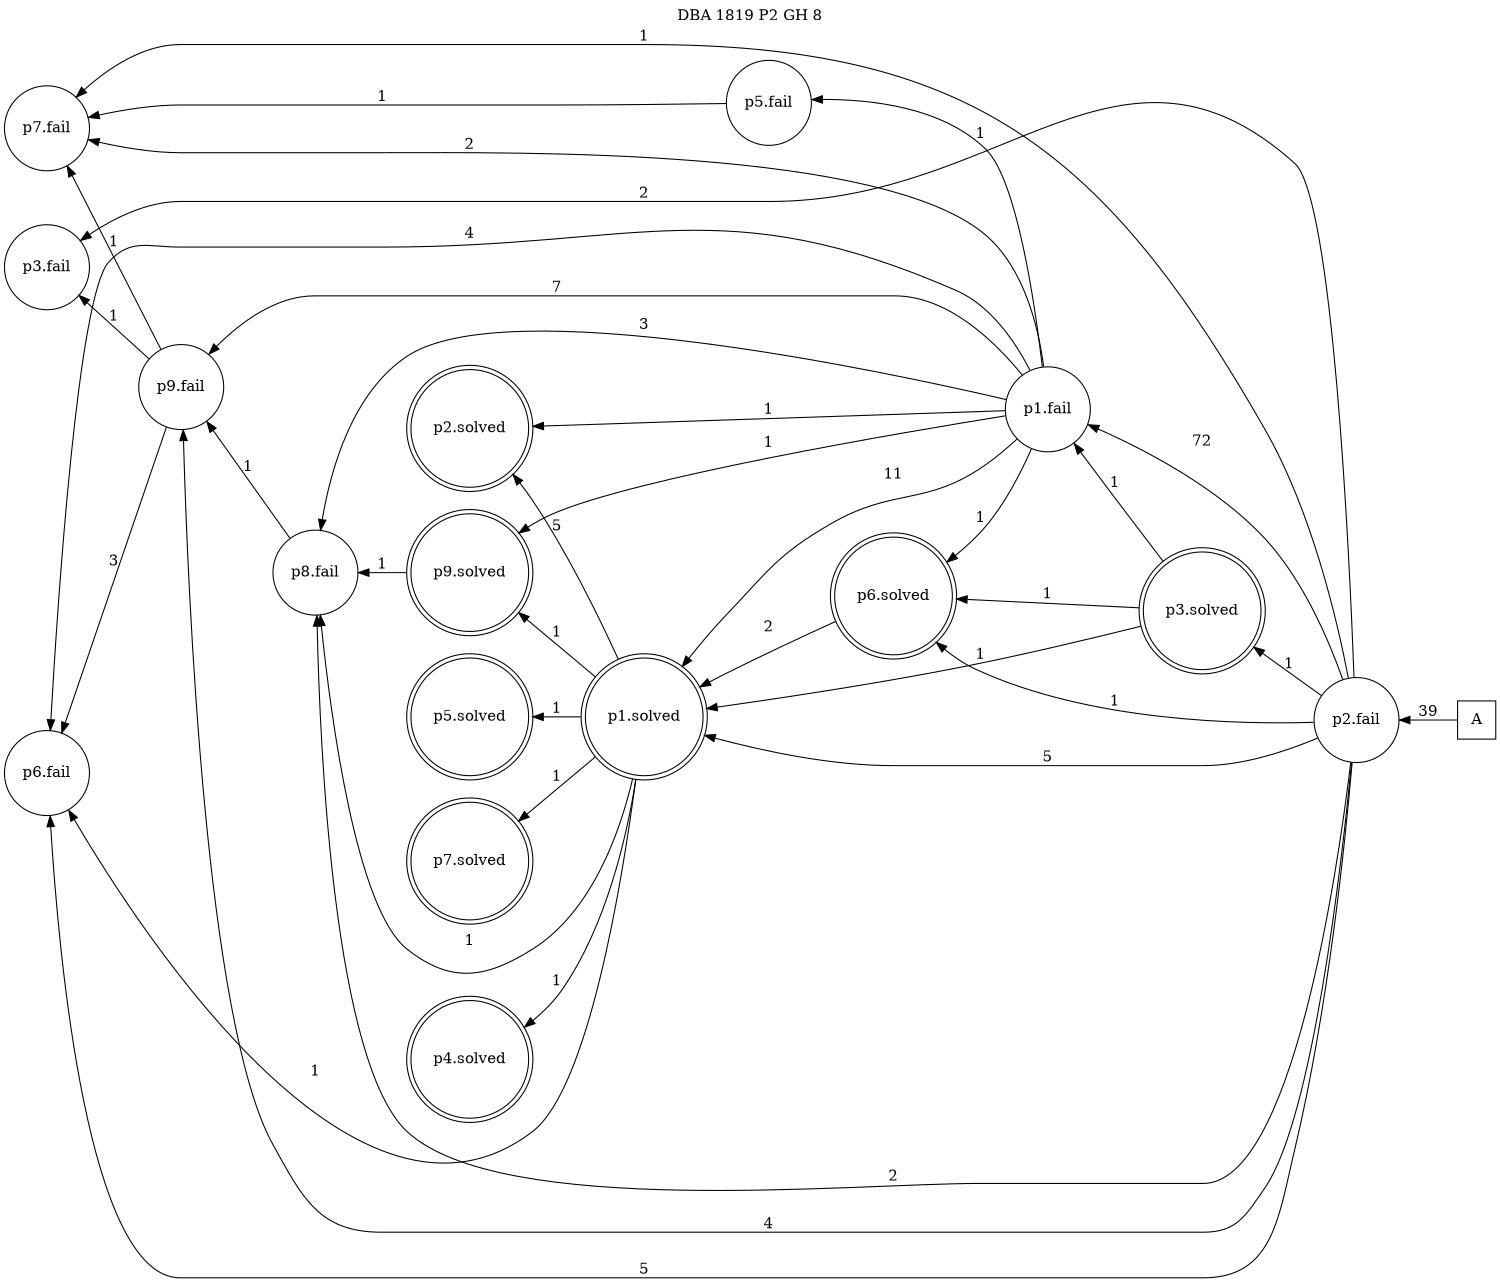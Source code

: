 digraph DBA_1819_P2_GH_8_LOW {
labelloc="tl"
label= " DBA 1819 P2 GH 8 "
rankdir="RL";
graph [ size=" 10 , 10 !"]

"A" [shape="square" label="A"]
"p2.fail" [shape="circle" label="p2.fail"]
"p1.fail" [shape="circle" label="p1.fail"]
"p9.fail" [shape="circle" label="p9.fail"]
"p3.fail" [shape="circle" label="p3.fail"]
"p7.fail" [shape="circle" label="p7.fail"]
"p6.fail" [shape="circle" label="p6.fail"]
"p6.solved" [shape="doublecircle" label="p6.solved"]
"p1.solved" [shape="doublecircle" label="p1.solved"]
"p2.solved" [shape="doublecircle" label="p2.solved"]
"p3.solved" [shape="doublecircle" label="p3.solved"]
"p7.solved" [shape="doublecircle" label="p7.solved"]
"p8.fail" [shape="circle" label="p8.fail"]
"p4.solved" [shape="doublecircle" label="p4.solved"]
"p9.solved" [shape="doublecircle" label="p9.solved"]
"p5.fail" [shape="circle" label="p5.fail"]
"p5.solved" [shape="doublecircle" label="p5.solved"]
"A" -> "p2.fail" [ label=39]
"p2.fail" -> "p1.fail" [ label=72]
"p2.fail" -> "p9.fail" [ label=4]
"p2.fail" -> "p3.fail" [ label=2]
"p2.fail" -> "p7.fail" [ label=1]
"p2.fail" -> "p6.fail" [ label=5]
"p2.fail" -> "p6.solved" [ label=1]
"p2.fail" -> "p1.solved" [ label=5]
"p2.fail" -> "p3.solved" [ label=1]
"p2.fail" -> "p8.fail" [ label=2]
"p1.fail" -> "p9.fail" [ label=7]
"p1.fail" -> "p7.fail" [ label=2]
"p1.fail" -> "p6.fail" [ label=4]
"p1.fail" -> "p6.solved" [ label=1]
"p1.fail" -> "p1.solved" [ label=11]
"p1.fail" -> "p2.solved" [ label=1]
"p1.fail" -> "p8.fail" [ label=3]
"p1.fail" -> "p9.solved" [ label=1]
"p1.fail" -> "p5.fail" [ label=1]
"p9.fail" -> "p3.fail" [ label=1]
"p9.fail" -> "p7.fail" [ label=1]
"p9.fail" -> "p6.fail" [ label=3]
"p6.solved" -> "p1.solved" [ label=2]
"p1.solved" -> "p6.fail" [ label=1]
"p1.solved" -> "p2.solved" [ label=5]
"p1.solved" -> "p7.solved" [ label=1]
"p1.solved" -> "p8.fail" [ label=1]
"p1.solved" -> "p4.solved" [ label=1]
"p1.solved" -> "p9.solved" [ label=1]
"p1.solved" -> "p5.solved" [ label=1]
"p3.solved" -> "p1.fail" [ label=1]
"p3.solved" -> "p6.solved" [ label=1]
"p3.solved" -> "p1.solved" [ label=1]
"p8.fail" -> "p9.fail" [ label=1]
"p9.solved" -> "p8.fail" [ label=1]
"p5.fail" -> "p7.fail" [ label=1]
}
